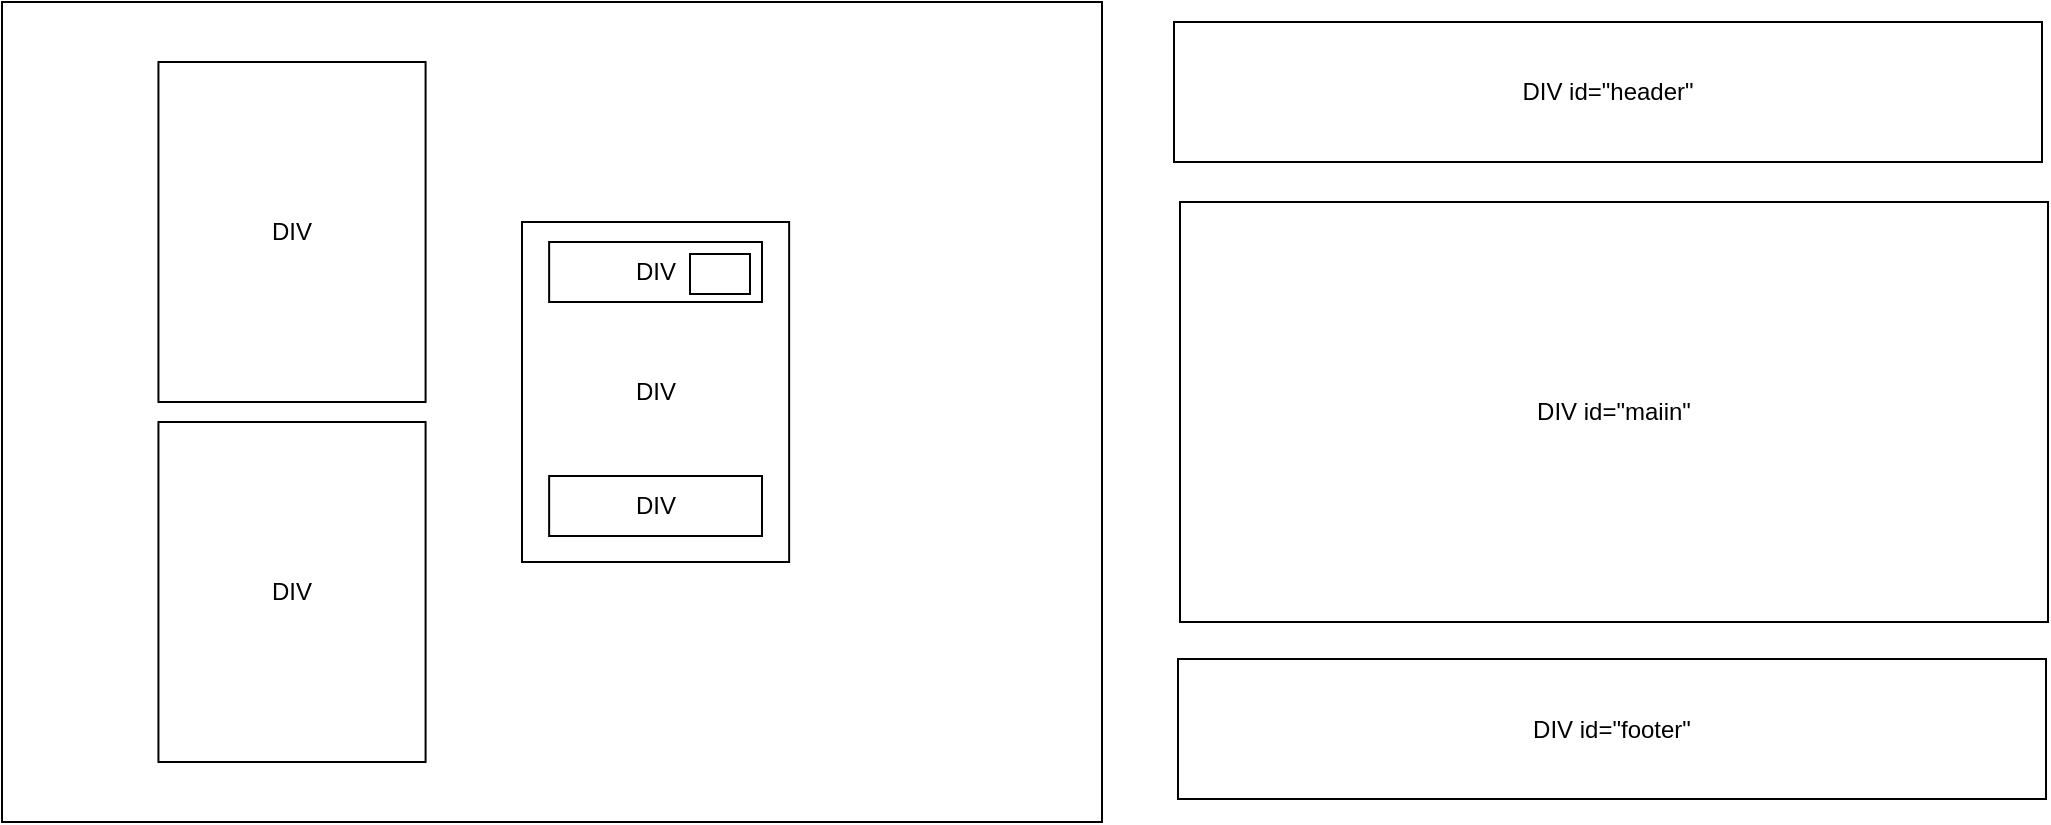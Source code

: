 <mxfile version="21.6.8" type="device">
  <diagram name="Page-1" id="7KE8QbQysmwXDGitf-yx">
    <mxGraphModel dx="1120" dy="446" grid="1" gridSize="10" guides="1" tooltips="1" connect="1" arrows="1" fold="1" page="1" pageScale="1" pageWidth="1169" pageHeight="827" math="0" shadow="0">
      <root>
        <mxCell id="0" />
        <mxCell id="1" parent="0" />
        <mxCell id="IVt_gISAdTJWQQ9E0lY9-1" value="" style="rounded=0;whiteSpace=wrap;html=1;" vertex="1" parent="1">
          <mxGeometry x="270" y="50" width="550" height="410" as="geometry" />
        </mxCell>
        <mxCell id="IVt_gISAdTJWQQ9E0lY9-13" value="DIV" style="rounded=0;whiteSpace=wrap;html=1;" vertex="1" parent="1">
          <mxGeometry x="348.22" y="80" width="133.57" height="170" as="geometry" />
        </mxCell>
        <mxCell id="IVt_gISAdTJWQQ9E0lY9-14" value="DIV" style="rounded=0;whiteSpace=wrap;html=1;" vertex="1" parent="1">
          <mxGeometry x="348.22" y="260" width="133.57" height="170" as="geometry" />
        </mxCell>
        <mxCell id="IVt_gISAdTJWQQ9E0lY9-15" value="DIV" style="rounded=0;whiteSpace=wrap;html=1;" vertex="1" parent="1">
          <mxGeometry x="530" y="160" width="133.57" height="170" as="geometry" />
        </mxCell>
        <mxCell id="IVt_gISAdTJWQQ9E0lY9-16" value="DIV" style="rounded=0;whiteSpace=wrap;html=1;" vertex="1" parent="1">
          <mxGeometry x="543.57" y="170" width="106.43" height="30" as="geometry" />
        </mxCell>
        <mxCell id="IVt_gISAdTJWQQ9E0lY9-17" value="DIV" style="rounded=0;whiteSpace=wrap;html=1;" vertex="1" parent="1">
          <mxGeometry x="543.57" y="287" width="106.43" height="30" as="geometry" />
        </mxCell>
        <mxCell id="IVt_gISAdTJWQQ9E0lY9-18" value="" style="rounded=0;whiteSpace=wrap;html=1;" vertex="1" parent="1">
          <mxGeometry x="614" y="176" width="30" height="20" as="geometry" />
        </mxCell>
        <mxCell id="IVt_gISAdTJWQQ9E0lY9-19" value="DIV id=&quot;header&quot;" style="rounded=0;whiteSpace=wrap;html=1;" vertex="1" parent="1">
          <mxGeometry x="856" y="60" width="434" height="70" as="geometry" />
        </mxCell>
        <mxCell id="IVt_gISAdTJWQQ9E0lY9-20" value="DIV id=&quot;footer&quot;" style="rounded=0;whiteSpace=wrap;html=1;" vertex="1" parent="1">
          <mxGeometry x="858" y="378.5" width="434" height="70" as="geometry" />
        </mxCell>
        <mxCell id="IVt_gISAdTJWQQ9E0lY9-21" value="DIV id=&quot;maiin&quot;" style="rounded=0;whiteSpace=wrap;html=1;" vertex="1" parent="1">
          <mxGeometry x="859" y="150" width="434" height="210" as="geometry" />
        </mxCell>
      </root>
    </mxGraphModel>
  </diagram>
</mxfile>
